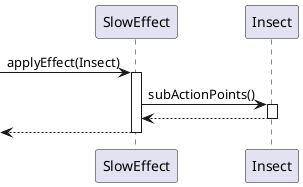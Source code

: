 @startuml SlowEffect

participant "SlowEffect" as effect

participant "Insect" as insect




-> effect : applyEffect(Insect)
activate effect

effect->insect: subActionPoints()
activate insect

effect<--insect
deactivate insect

<--effect
deactivate effect




@enduml